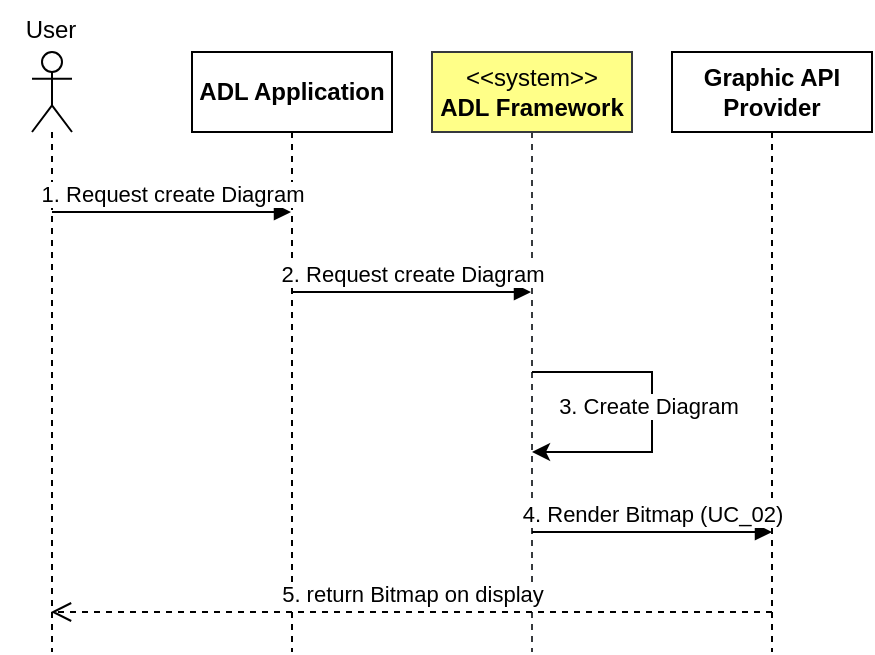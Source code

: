 <mxfile version="22.0.8" type="github">
  <diagram name="Page-1" id="wwmzQwGy2WVfqCxfGOJC">
    <mxGraphModel dx="961" dy="515" grid="1" gridSize="10" guides="1" tooltips="1" connect="1" arrows="1" fold="1" page="1" pageScale="1" pageWidth="850" pageHeight="1100" math="0" shadow="0">
      <root>
        <mxCell id="0" />
        <mxCell id="1" parent="0" />
        <mxCell id="eDvLhsXWexeAyYfK2yH7-1" value="" style="shape=umlLifeline;perimeter=lifelinePerimeter;whiteSpace=wrap;html=1;container=1;dropTarget=0;collapsible=0;recursiveResize=0;outlineConnect=0;portConstraint=eastwest;newEdgeStyle={&quot;curved&quot;:0,&quot;rounded&quot;:0};participant=umlActor;" vertex="1" parent="1">
          <mxGeometry x="110" y="80" width="20" height="300" as="geometry" />
        </mxCell>
        <mxCell id="eDvLhsXWexeAyYfK2yH7-2" value="ADL Application" style="shape=umlLifeline;perimeter=lifelinePerimeter;whiteSpace=wrap;html=1;container=1;dropTarget=0;collapsible=0;recursiveResize=0;outlineConnect=0;portConstraint=eastwest;newEdgeStyle={&quot;curved&quot;:0,&quot;rounded&quot;:0};fontStyle=1" vertex="1" parent="1">
          <mxGeometry x="190" y="80" width="100" height="300" as="geometry" />
        </mxCell>
        <mxCell id="eDvLhsXWexeAyYfK2yH7-3" value="&amp;lt;&amp;lt;system&amp;gt;&amp;gt;&lt;br&gt;&lt;b&gt;ADL Framework&lt;/b&gt;" style="shape=umlLifeline;perimeter=lifelinePerimeter;whiteSpace=wrap;html=1;container=1;dropTarget=0;collapsible=0;recursiveResize=0;outlineConnect=0;portConstraint=eastwest;newEdgeStyle={&quot;curved&quot;:0,&quot;rounded&quot;:0};fillColor=#ffff88;strokeColor=#36393d;" vertex="1" parent="1">
          <mxGeometry x="310" y="80" width="100" height="300" as="geometry" />
        </mxCell>
        <mxCell id="eDvLhsXWexeAyYfK2yH7-4" value="&lt;b&gt;Graphic API Provider&lt;/b&gt;" style="shape=umlLifeline;perimeter=lifelinePerimeter;whiteSpace=wrap;html=1;container=1;dropTarget=0;collapsible=0;recursiveResize=0;outlineConnect=0;portConstraint=eastwest;newEdgeStyle={&quot;curved&quot;:0,&quot;rounded&quot;:0};" vertex="1" parent="1">
          <mxGeometry x="430" y="80" width="100" height="300" as="geometry" />
        </mxCell>
        <mxCell id="eDvLhsXWexeAyYfK2yH7-5" value="User" style="text;html=1;align=center;verticalAlign=middle;resizable=0;points=[];autosize=1;strokeColor=none;fillColor=none;" vertex="1" parent="1">
          <mxGeometry x="94" y="54" width="50" height="30" as="geometry" />
        </mxCell>
        <mxCell id="eDvLhsXWexeAyYfK2yH7-6" value="1. Request create Diagram" style="html=1;verticalAlign=bottom;endArrow=block;curved=0;rounded=0;" edge="1" parent="1" target="eDvLhsXWexeAyYfK2yH7-2">
          <mxGeometry width="80" relative="1" as="geometry">
            <mxPoint x="120" y="160" as="sourcePoint" />
            <mxPoint x="200" y="160" as="targetPoint" />
          </mxGeometry>
        </mxCell>
        <mxCell id="eDvLhsXWexeAyYfK2yH7-8" value="2. Request create Diagram" style="html=1;verticalAlign=bottom;endArrow=block;curved=0;rounded=0;" edge="1" parent="1" target="eDvLhsXWexeAyYfK2yH7-3">
          <mxGeometry width="80" relative="1" as="geometry">
            <mxPoint x="240" y="200" as="sourcePoint" />
            <mxPoint x="320" y="200" as="targetPoint" />
          </mxGeometry>
        </mxCell>
        <mxCell id="eDvLhsXWexeAyYfK2yH7-9" value="4. Render Bitmap (UC_02)" style="html=1;verticalAlign=bottom;endArrow=block;curved=0;rounded=0;" edge="1" parent="1">
          <mxGeometry width="80" relative="1" as="geometry">
            <mxPoint x="360" y="320" as="sourcePoint" />
            <mxPoint x="480" y="320" as="targetPoint" />
          </mxGeometry>
        </mxCell>
        <mxCell id="eDvLhsXWexeAyYfK2yH7-10" value="5. return Bitmap on display" style="html=1;verticalAlign=bottom;endArrow=open;dashed=1;endSize=8;curved=0;rounded=0;" edge="1" parent="1">
          <mxGeometry x="0.001" relative="1" as="geometry">
            <mxPoint x="480" y="360" as="sourcePoint" />
            <mxPoint x="119.5" y="360" as="targetPoint" />
            <mxPoint as="offset" />
          </mxGeometry>
        </mxCell>
        <mxCell id="eDvLhsXWexeAyYfK2yH7-11" value="" style="endArrow=classic;html=1;rounded=0;edgeStyle=elbowEdgeStyle;" edge="1" parent="1">
          <mxGeometry width="50" height="50" relative="1" as="geometry">
            <mxPoint x="360" y="240" as="sourcePoint" />
            <mxPoint x="360.024" y="280" as="targetPoint" />
            <Array as="points">
              <mxPoint x="420" y="280" />
            </Array>
          </mxGeometry>
        </mxCell>
        <mxCell id="eDvLhsXWexeAyYfK2yH7-12" value="3. Create Diagram" style="edgeLabel;html=1;align=center;verticalAlign=middle;resizable=0;points=[];" vertex="1" connectable="0" parent="eDvLhsXWexeAyYfK2yH7-11">
          <mxGeometry x="-0.043" y="-2" relative="1" as="geometry">
            <mxPoint as="offset" />
          </mxGeometry>
        </mxCell>
      </root>
    </mxGraphModel>
  </diagram>
</mxfile>
